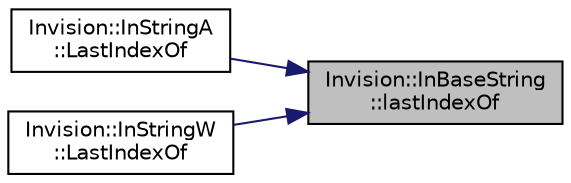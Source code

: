 digraph "Invision::InBaseString::lastIndexOf"
{
 // LATEX_PDF_SIZE
  edge [fontname="Helvetica",fontsize="10",labelfontname="Helvetica",labelfontsize="10"];
  node [fontname="Helvetica",fontsize="10",shape=record];
  rankdir="RL";
  Node1 [label="Invision::InBaseString\l::lastIndexOf",height=0.2,width=0.4,color="black", fillcolor="grey75", style="filled", fontcolor="black",tooltip=" "];
  Node1 -> Node2 [dir="back",color="midnightblue",fontsize="10",style="solid",fontname="Helvetica"];
  Node2 [label="Invision::InStringA\l::LastIndexOf",height=0.2,width=0.4,color="black", fillcolor="white", style="filled",URL="$class_invision_1_1_in_string_a.html#a93358cc01db7fbed63cecf3467438653",tooltip=" "];
  Node1 -> Node3 [dir="back",color="midnightblue",fontsize="10",style="solid",fontname="Helvetica"];
  Node3 [label="Invision::InStringW\l::LastIndexOf",height=0.2,width=0.4,color="black", fillcolor="white", style="filled",URL="$class_invision_1_1_in_string_w.html#a33f8b72cad4cdf3fba870e8fe63fb1ec",tooltip=" "];
}
